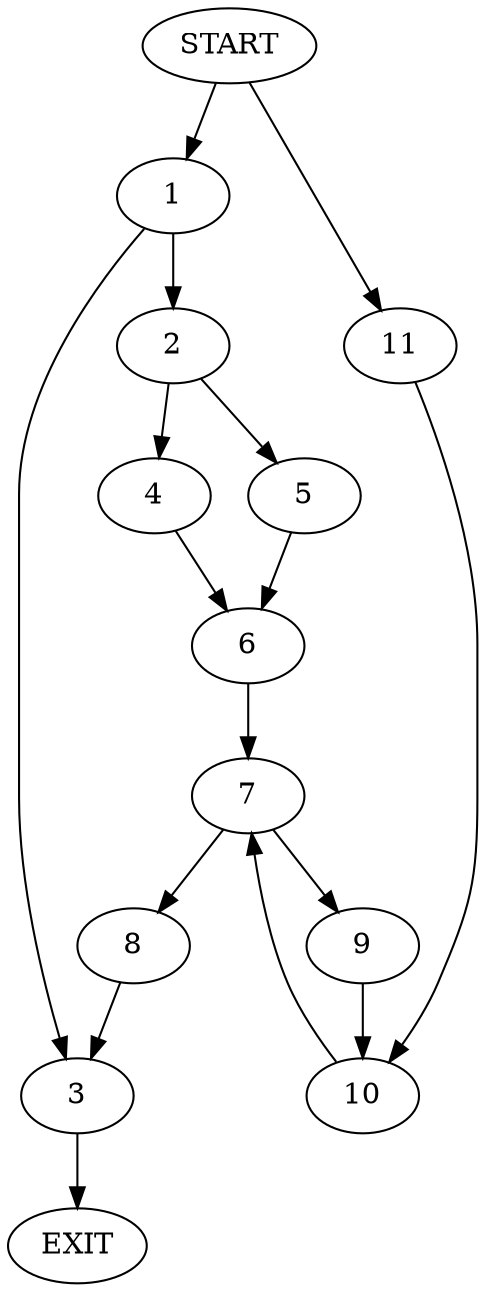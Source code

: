 digraph {
0 [label="START"]
12 [label="EXIT"]
0 -> 1
1 -> 2
1 -> 3
3 -> 12
2 -> 4
2 -> 5
4 -> 6
5 -> 6
6 -> 7
7 -> 8
7 -> 9
8 -> 3
9 -> 10
10 -> 7
0 -> 11
11 -> 10
}
